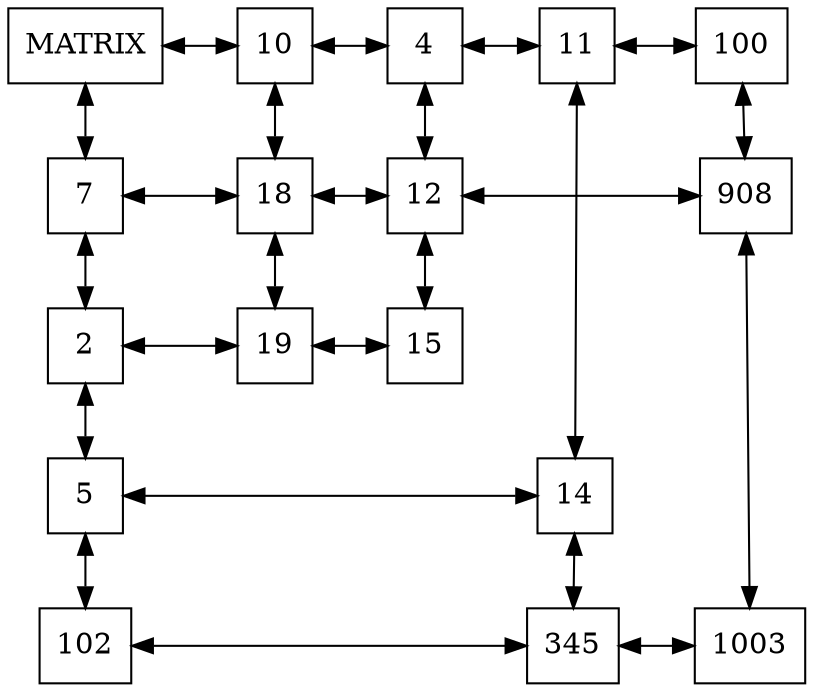 digraph g{
rankdir = TB;
node [shape=rectangle, height=0.5, width=0.5];
graph[ nodesep = 0.5];
node0 [label="MATRIX"];
10[label="10"]
4[label="4"]
11[label="11"]
100[label="100"]
node0->10[dir=both];
10->4[dir=both];
4->11[dir=both];
11->100[dir=both];
7[label="7"]
2[label="2"]
5[label="5"]
102[label="102"]
node0->7[dir=both];
7->2[dir=both];
2->5[dir=both];
5->102[dir=both];
18[label="18"]
12->18[constraint=false, dir=both];
{rank=same; 12; 18;}
7->18[constraint=false, dir=both];
{rank=same; 7; 18;}
10->18[dir=both]
19->18[dir=both]
19[label="19"]
2->19[constraint=false, dir=both];
{rank=same; 2; 19;}
19[label="19"]
19[label="19"]
12[label="12"]
4->12[dir=both]
15->12[dir=both]
15[label="15"]
19->15[constraint=false, dir=both];
{rank=same; 19; 15;}
15[label="15"]
15[label="15"]
14[label="14"]
5->14[constraint=false, dir=both];
{rank=same; 5; 14;}
11->14[dir=both]
345->14[dir=both]
345[label="345"]
102->345[constraint=false, dir=both];
{rank=same; 102; 345;}
345[label="345"]
345[label="345"]
908[label="908"]
12->908[constraint=false, dir=both];
{rank=same; 12; 908;}
100->908[dir=both]
1003->908[dir=both]
1003[label="1003"]
345->1003[constraint=false, dir=both];
{rank=same; 345; 1003;}
1003[label="1003"]
1003[label="1003"]
{rank=same; node0; 10; 4; 11; 100;}}